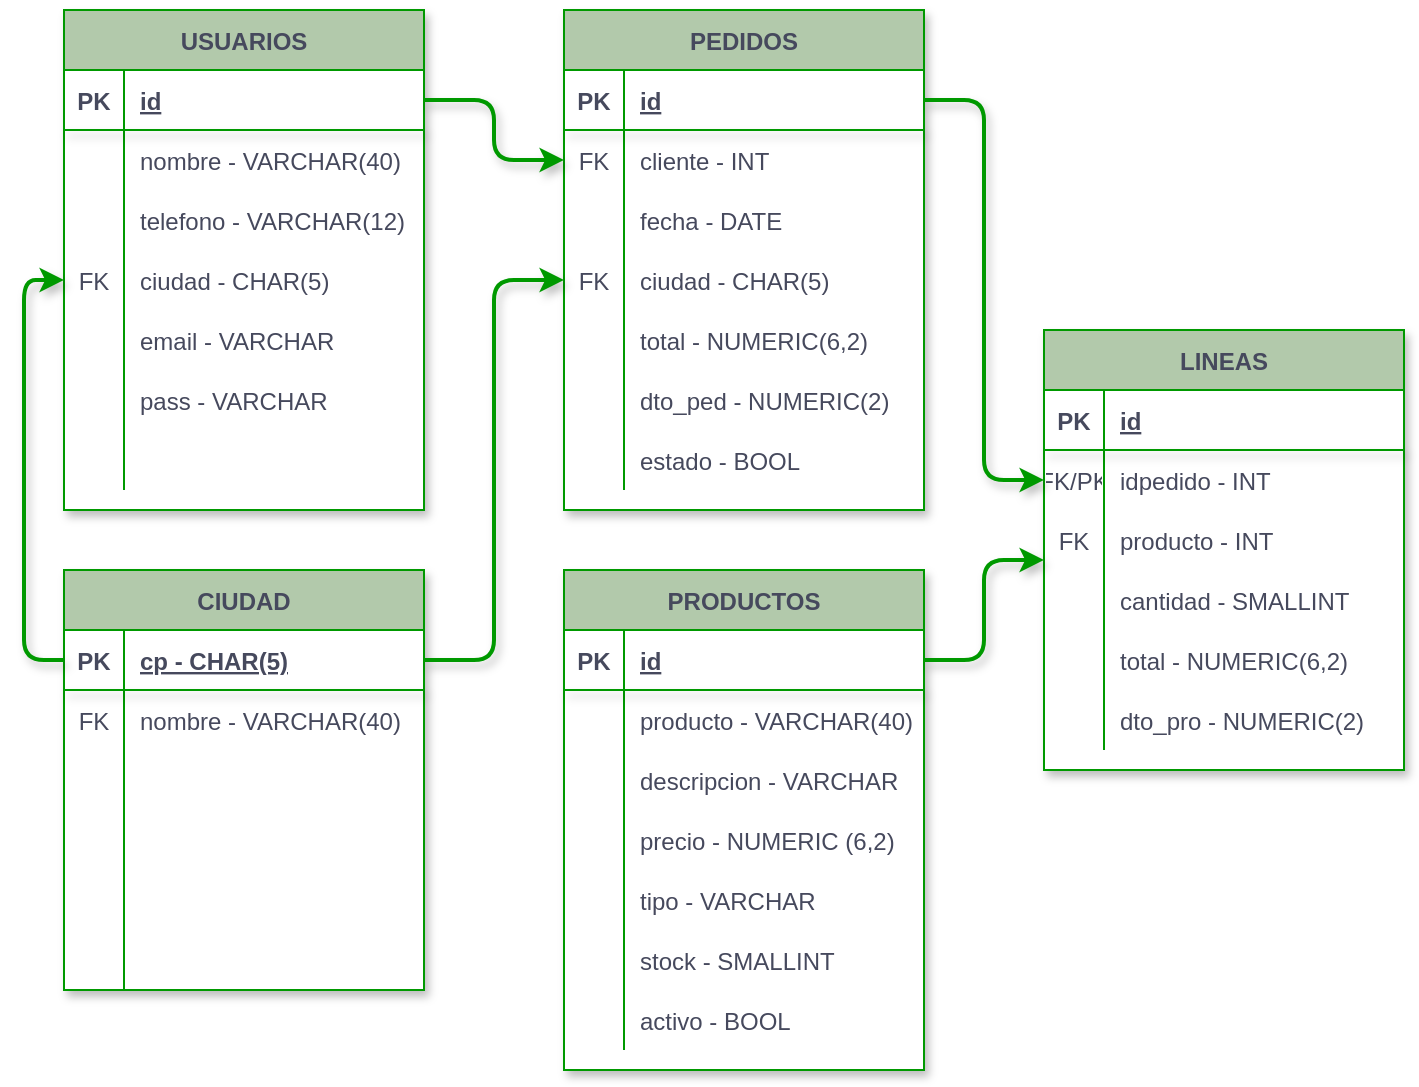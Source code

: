 <mxfile version="16.6.7" type="device"><diagram id="oaJkOfXf-FiF1P34_n-T" name="Page-1"><mxGraphModel dx="1422" dy="739" grid="1" gridSize="10" guides="1" tooltips="1" connect="1" arrows="1" fold="1" page="1" pageScale="1" pageWidth="850" pageHeight="1100" math="0" shadow="0"><root><mxCell id="0"/><mxCell id="1" parent="0"/><mxCell id="UJD6htNeHJa2KNLrI1Vi-1" value="PEDIDOS" style="shape=table;startSize=30;container=1;collapsible=1;childLayout=tableLayout;fixedRows=1;rowLines=0;fontStyle=1;align=center;resizeLast=1;fillColor=#B2C9AB;strokeColor=#009900;fontColor=#46495D;labelBackgroundColor=none;labelBorderColor=none;swimlaneFillColor=default;shadow=1;" vertex="1" parent="1"><mxGeometry x="840" y="90" width="180" height="250" as="geometry"/></mxCell><mxCell id="UJD6htNeHJa2KNLrI1Vi-2" value="" style="shape=tableRow;horizontal=0;startSize=0;swimlaneHead=0;swimlaneBody=0;fillColor=none;collapsible=0;dropTarget=0;points=[[0,0.5],[1,0.5]];portConstraint=eastwest;top=0;left=0;right=0;bottom=1;strokeColor=#009900;fontColor=#46495D;labelBackgroundColor=none;labelBorderColor=none;shadow=1;" vertex="1" parent="UJD6htNeHJa2KNLrI1Vi-1"><mxGeometry y="30" width="180" height="30" as="geometry"/></mxCell><mxCell id="UJD6htNeHJa2KNLrI1Vi-3" value="PK" style="shape=partialRectangle;connectable=0;fillColor=none;top=0;left=0;bottom=0;right=0;fontStyle=1;overflow=hidden;strokeColor=#009900;fontColor=#46495D;labelBackgroundColor=none;labelBorderColor=none;shadow=1;" vertex="1" parent="UJD6htNeHJa2KNLrI1Vi-2"><mxGeometry width="30" height="30" as="geometry"><mxRectangle width="30" height="30" as="alternateBounds"/></mxGeometry></mxCell><mxCell id="UJD6htNeHJa2KNLrI1Vi-4" value="id" style="shape=partialRectangle;connectable=0;fillColor=none;top=0;left=0;bottom=0;right=0;align=left;spacingLeft=6;fontStyle=5;overflow=hidden;strokeColor=#009900;fontColor=#46495D;labelBackgroundColor=none;labelBorderColor=none;shadow=1;" vertex="1" parent="UJD6htNeHJa2KNLrI1Vi-2"><mxGeometry x="30" width="150" height="30" as="geometry"><mxRectangle width="150" height="30" as="alternateBounds"/></mxGeometry></mxCell><mxCell id="UJD6htNeHJa2KNLrI1Vi-5" value="" style="shape=tableRow;horizontal=0;startSize=0;swimlaneHead=0;swimlaneBody=0;fillColor=none;collapsible=0;dropTarget=0;points=[[0,0.5],[1,0.5]];portConstraint=eastwest;top=0;left=0;right=0;bottom=0;strokeColor=#009900;fontColor=#46495D;labelBackgroundColor=none;labelBorderColor=none;shadow=1;" vertex="1" parent="UJD6htNeHJa2KNLrI1Vi-1"><mxGeometry y="60" width="180" height="30" as="geometry"/></mxCell><mxCell id="UJD6htNeHJa2KNLrI1Vi-6" value="FK" style="shape=partialRectangle;connectable=0;fillColor=none;top=0;left=0;bottom=0;right=0;editable=1;overflow=hidden;strokeColor=#009900;fontColor=#46495D;labelBackgroundColor=none;labelBorderColor=none;shadow=1;" vertex="1" parent="UJD6htNeHJa2KNLrI1Vi-5"><mxGeometry width="30" height="30" as="geometry"><mxRectangle width="30" height="30" as="alternateBounds"/></mxGeometry></mxCell><mxCell id="UJD6htNeHJa2KNLrI1Vi-7" value="cliente - INT" style="shape=partialRectangle;connectable=0;fillColor=none;top=0;left=0;bottom=0;right=0;align=left;spacingLeft=6;overflow=hidden;strokeColor=#009900;fontColor=#46495D;labelBackgroundColor=none;labelBorderColor=none;shadow=1;" vertex="1" parent="UJD6htNeHJa2KNLrI1Vi-5"><mxGeometry x="30" width="150" height="30" as="geometry"><mxRectangle width="150" height="30" as="alternateBounds"/></mxGeometry></mxCell><mxCell id="UJD6htNeHJa2KNLrI1Vi-8" value="" style="shape=tableRow;horizontal=0;startSize=0;swimlaneHead=0;swimlaneBody=0;fillColor=none;collapsible=0;dropTarget=0;points=[[0,0.5],[1,0.5]];portConstraint=eastwest;top=0;left=0;right=0;bottom=0;strokeColor=#009900;fontColor=#46495D;labelBackgroundColor=none;labelBorderColor=none;shadow=1;" vertex="1" parent="UJD6htNeHJa2KNLrI1Vi-1"><mxGeometry y="90" width="180" height="30" as="geometry"/></mxCell><mxCell id="UJD6htNeHJa2KNLrI1Vi-9" value="" style="shape=partialRectangle;connectable=0;fillColor=none;top=0;left=0;bottom=0;right=0;editable=1;overflow=hidden;strokeColor=#009900;fontColor=#46495D;labelBackgroundColor=none;labelBorderColor=none;shadow=1;" vertex="1" parent="UJD6htNeHJa2KNLrI1Vi-8"><mxGeometry width="30" height="30" as="geometry"><mxRectangle width="30" height="30" as="alternateBounds"/></mxGeometry></mxCell><mxCell id="UJD6htNeHJa2KNLrI1Vi-10" value="fecha - DATE" style="shape=partialRectangle;connectable=0;fillColor=none;top=0;left=0;bottom=0;right=0;align=left;spacingLeft=6;overflow=hidden;strokeColor=#009900;fontColor=#46495D;labelBackgroundColor=none;labelBorderColor=none;shadow=1;" vertex="1" parent="UJD6htNeHJa2KNLrI1Vi-8"><mxGeometry x="30" width="150" height="30" as="geometry"><mxRectangle width="150" height="30" as="alternateBounds"/></mxGeometry></mxCell><mxCell id="UJD6htNeHJa2KNLrI1Vi-17" value="" style="shape=tableRow;horizontal=0;startSize=0;swimlaneHead=0;swimlaneBody=0;fillColor=none;collapsible=0;dropTarget=0;points=[[0,0.5],[1,0.5]];portConstraint=eastwest;top=0;left=0;right=0;bottom=0;strokeColor=#009900;fontColor=#46495D;labelBackgroundColor=none;labelBorderColor=none;shadow=1;" vertex="1" parent="UJD6htNeHJa2KNLrI1Vi-1"><mxGeometry y="120" width="180" height="30" as="geometry"/></mxCell><mxCell id="UJD6htNeHJa2KNLrI1Vi-18" value="FK" style="shape=partialRectangle;connectable=0;fillColor=none;top=0;left=0;bottom=0;right=0;editable=1;overflow=hidden;strokeColor=#009900;fontColor=#46495D;labelBackgroundColor=none;labelBorderColor=none;shadow=1;" vertex="1" parent="UJD6htNeHJa2KNLrI1Vi-17"><mxGeometry width="30" height="30" as="geometry"><mxRectangle width="30" height="30" as="alternateBounds"/></mxGeometry></mxCell><mxCell id="UJD6htNeHJa2KNLrI1Vi-19" value="ciudad - CHAR(5)" style="shape=partialRectangle;connectable=0;fillColor=none;top=0;left=0;bottom=0;right=0;align=left;spacingLeft=6;overflow=hidden;strokeColor=#009900;fontColor=#46495D;labelBackgroundColor=none;labelBorderColor=none;shadow=1;" vertex="1" parent="UJD6htNeHJa2KNLrI1Vi-17"><mxGeometry x="30" width="150" height="30" as="geometry"><mxRectangle width="150" height="30" as="alternateBounds"/></mxGeometry></mxCell><mxCell id="UJD6htNeHJa2KNLrI1Vi-11" value="" style="shape=tableRow;horizontal=0;startSize=0;swimlaneHead=0;swimlaneBody=0;fillColor=none;collapsible=0;dropTarget=0;points=[[0,0.5],[1,0.5]];portConstraint=eastwest;top=0;left=0;right=0;bottom=0;strokeColor=#009900;fontColor=#46495D;labelBackgroundColor=none;labelBorderColor=none;shadow=1;" vertex="1" parent="UJD6htNeHJa2KNLrI1Vi-1"><mxGeometry y="150" width="180" height="30" as="geometry"/></mxCell><mxCell id="UJD6htNeHJa2KNLrI1Vi-12" value="" style="shape=partialRectangle;connectable=0;fillColor=none;top=0;left=0;bottom=0;right=0;editable=1;overflow=hidden;strokeColor=#009900;fontColor=#46495D;labelBackgroundColor=none;labelBorderColor=none;shadow=1;" vertex="1" parent="UJD6htNeHJa2KNLrI1Vi-11"><mxGeometry width="30" height="30" as="geometry"><mxRectangle width="30" height="30" as="alternateBounds"/></mxGeometry></mxCell><mxCell id="UJD6htNeHJa2KNLrI1Vi-13" value="total - NUMERIC(6,2)" style="shape=partialRectangle;connectable=0;fillColor=none;top=0;left=0;bottom=0;right=0;align=left;spacingLeft=6;overflow=hidden;strokeColor=#009900;fontColor=#46495D;labelBackgroundColor=none;labelBorderColor=none;shadow=1;" vertex="1" parent="UJD6htNeHJa2KNLrI1Vi-11"><mxGeometry x="30" width="150" height="30" as="geometry"><mxRectangle width="150" height="30" as="alternateBounds"/></mxGeometry></mxCell><mxCell id="UJD6htNeHJa2KNLrI1Vi-20" value="" style="shape=tableRow;horizontal=0;startSize=0;swimlaneHead=0;swimlaneBody=0;fillColor=none;collapsible=0;dropTarget=0;points=[[0,0.5],[1,0.5]];portConstraint=eastwest;top=0;left=0;right=0;bottom=0;strokeColor=#009900;fontColor=#46495D;labelBackgroundColor=none;labelBorderColor=none;shadow=1;" vertex="1" parent="UJD6htNeHJa2KNLrI1Vi-1"><mxGeometry y="180" width="180" height="30" as="geometry"/></mxCell><mxCell id="UJD6htNeHJa2KNLrI1Vi-21" value="" style="shape=partialRectangle;connectable=0;fillColor=none;top=0;left=0;bottom=0;right=0;editable=1;overflow=hidden;strokeColor=#009900;fontColor=#46495D;labelBackgroundColor=none;labelBorderColor=none;shadow=1;" vertex="1" parent="UJD6htNeHJa2KNLrI1Vi-20"><mxGeometry width="30" height="30" as="geometry"><mxRectangle width="30" height="30" as="alternateBounds"/></mxGeometry></mxCell><mxCell id="UJD6htNeHJa2KNLrI1Vi-22" value="dto_ped - NUMERIC(2)" style="shape=partialRectangle;connectable=0;fillColor=none;top=0;left=0;bottom=0;right=0;align=left;spacingLeft=6;overflow=hidden;strokeColor=#009900;fontColor=#46495D;labelBackgroundColor=none;labelBorderColor=none;shadow=1;" vertex="1" parent="UJD6htNeHJa2KNLrI1Vi-20"><mxGeometry x="30" width="150" height="30" as="geometry"><mxRectangle width="150" height="30" as="alternateBounds"/></mxGeometry></mxCell><mxCell id="UJD6htNeHJa2KNLrI1Vi-14" value="" style="shape=tableRow;horizontal=0;startSize=0;swimlaneHead=0;swimlaneBody=0;fillColor=none;collapsible=0;dropTarget=0;points=[[0,0.5],[1,0.5]];portConstraint=eastwest;top=0;left=0;right=0;bottom=0;strokeColor=#009900;fontColor=#46495D;labelBackgroundColor=none;labelBorderColor=none;shadow=1;" vertex="1" parent="UJD6htNeHJa2KNLrI1Vi-1"><mxGeometry y="210" width="180" height="30" as="geometry"/></mxCell><mxCell id="UJD6htNeHJa2KNLrI1Vi-15" value="" style="shape=partialRectangle;connectable=0;fillColor=none;top=0;left=0;bottom=0;right=0;editable=1;overflow=hidden;strokeColor=#009900;fontColor=#46495D;labelBackgroundColor=none;labelBorderColor=none;shadow=1;" vertex="1" parent="UJD6htNeHJa2KNLrI1Vi-14"><mxGeometry width="30" height="30" as="geometry"><mxRectangle width="30" height="30" as="alternateBounds"/></mxGeometry></mxCell><mxCell id="UJD6htNeHJa2KNLrI1Vi-16" value="estado - BOOL" style="shape=partialRectangle;connectable=0;fillColor=none;top=0;left=0;bottom=0;right=0;align=left;spacingLeft=6;overflow=hidden;strokeColor=#009900;fontColor=#46495D;labelBackgroundColor=none;labelBorderColor=none;shadow=1;" vertex="1" parent="UJD6htNeHJa2KNLrI1Vi-14"><mxGeometry x="30" width="150" height="30" as="geometry"><mxRectangle width="150" height="30" as="alternateBounds"/></mxGeometry></mxCell><mxCell id="UJD6htNeHJa2KNLrI1Vi-46" value="LINEAS" style="shape=table;startSize=30;container=1;collapsible=1;childLayout=tableLayout;fixedRows=1;rowLines=0;fontStyle=1;align=center;resizeLast=1;fillColor=#B2C9AB;strokeColor=#009900;fontColor=#46495D;labelBackgroundColor=none;labelBorderColor=none;swimlaneFillColor=default;shadow=1;" vertex="1" parent="1"><mxGeometry x="1080" y="250" width="180" height="220" as="geometry"><mxRectangle x="1080" y="260" width="80" height="30" as="alternateBounds"/></mxGeometry></mxCell><mxCell id="UJD6htNeHJa2KNLrI1Vi-47" value="" style="shape=tableRow;horizontal=0;startSize=0;swimlaneHead=0;swimlaneBody=0;fillColor=none;collapsible=0;dropTarget=0;points=[[0,0.5],[1,0.5]];portConstraint=eastwest;top=0;left=0;right=0;bottom=1;strokeColor=#009900;fontColor=#46495D;labelBackgroundColor=none;labelBorderColor=none;shadow=1;" vertex="1" parent="UJD6htNeHJa2KNLrI1Vi-46"><mxGeometry y="30" width="180" height="30" as="geometry"/></mxCell><mxCell id="UJD6htNeHJa2KNLrI1Vi-48" value="PK" style="shape=partialRectangle;connectable=0;fillColor=none;top=0;left=0;bottom=0;right=0;fontStyle=1;overflow=hidden;strokeColor=#009900;fontColor=#46495D;labelBackgroundColor=none;labelBorderColor=none;shadow=1;" vertex="1" parent="UJD6htNeHJa2KNLrI1Vi-47"><mxGeometry width="30" height="30" as="geometry"><mxRectangle width="30" height="30" as="alternateBounds"/></mxGeometry></mxCell><mxCell id="UJD6htNeHJa2KNLrI1Vi-49" value="id" style="shape=partialRectangle;connectable=0;fillColor=none;top=0;left=0;bottom=0;right=0;align=left;spacingLeft=6;fontStyle=5;overflow=hidden;strokeColor=#009900;fontColor=#46495D;labelBackgroundColor=none;labelBorderColor=none;shadow=1;" vertex="1" parent="UJD6htNeHJa2KNLrI1Vi-47"><mxGeometry x="30" width="150" height="30" as="geometry"><mxRectangle width="150" height="30" as="alternateBounds"/></mxGeometry></mxCell><mxCell id="UJD6htNeHJa2KNLrI1Vi-50" value="" style="shape=tableRow;horizontal=0;startSize=0;swimlaneHead=0;swimlaneBody=0;fillColor=none;collapsible=0;dropTarget=0;points=[[0,0.5],[1,0.5]];portConstraint=eastwest;top=0;left=0;right=0;bottom=0;strokeColor=#009900;fontColor=#46495D;labelBackgroundColor=none;labelBorderColor=none;shadow=1;" vertex="1" parent="UJD6htNeHJa2KNLrI1Vi-46"><mxGeometry y="60" width="180" height="30" as="geometry"/></mxCell><mxCell id="UJD6htNeHJa2KNLrI1Vi-51" value="FK/PK" style="shape=partialRectangle;connectable=0;fillColor=none;top=0;left=0;bottom=0;right=0;editable=1;overflow=hidden;strokeColor=#009900;fontColor=#46495D;labelBackgroundColor=none;labelBorderColor=none;shadow=1;" vertex="1" parent="UJD6htNeHJa2KNLrI1Vi-50"><mxGeometry width="30" height="30" as="geometry"><mxRectangle width="30" height="30" as="alternateBounds"/></mxGeometry></mxCell><mxCell id="UJD6htNeHJa2KNLrI1Vi-52" value="idpedido - INT" style="shape=partialRectangle;connectable=0;fillColor=none;top=0;left=0;bottom=0;right=0;align=left;spacingLeft=6;overflow=hidden;strokeColor=#009900;fontColor=#46495D;labelBackgroundColor=none;labelBorderColor=none;shadow=1;" vertex="1" parent="UJD6htNeHJa2KNLrI1Vi-50"><mxGeometry x="30" width="150" height="30" as="geometry"><mxRectangle width="150" height="30" as="alternateBounds"/></mxGeometry></mxCell><mxCell id="UJD6htNeHJa2KNLrI1Vi-53" value="" style="shape=tableRow;horizontal=0;startSize=0;swimlaneHead=0;swimlaneBody=0;fillColor=none;collapsible=0;dropTarget=0;points=[[0,0.5],[1,0.5]];portConstraint=eastwest;top=0;left=0;right=0;bottom=0;strokeColor=#009900;fontColor=#46495D;labelBackgroundColor=none;labelBorderColor=none;shadow=1;" vertex="1" parent="UJD6htNeHJa2KNLrI1Vi-46"><mxGeometry y="90" width="180" height="30" as="geometry"/></mxCell><mxCell id="UJD6htNeHJa2KNLrI1Vi-54" value="FK" style="shape=partialRectangle;connectable=0;fillColor=none;top=0;left=0;bottom=0;right=0;editable=1;overflow=hidden;strokeColor=#009900;fontColor=#46495D;labelBackgroundColor=none;labelBorderColor=none;shadow=1;" vertex="1" parent="UJD6htNeHJa2KNLrI1Vi-53"><mxGeometry width="30" height="30" as="geometry"><mxRectangle width="30" height="30" as="alternateBounds"/></mxGeometry></mxCell><mxCell id="UJD6htNeHJa2KNLrI1Vi-55" value="producto - INT" style="shape=partialRectangle;connectable=0;fillColor=none;top=0;left=0;bottom=0;right=0;align=left;spacingLeft=6;overflow=hidden;strokeColor=#009900;fontColor=#46495D;labelBackgroundColor=none;labelBorderColor=none;shadow=1;" vertex="1" parent="UJD6htNeHJa2KNLrI1Vi-53"><mxGeometry x="30" width="150" height="30" as="geometry"><mxRectangle width="150" height="30" as="alternateBounds"/></mxGeometry></mxCell><mxCell id="UJD6htNeHJa2KNLrI1Vi-56" value="" style="shape=tableRow;horizontal=0;startSize=0;swimlaneHead=0;swimlaneBody=0;fillColor=none;collapsible=0;dropTarget=0;points=[[0,0.5],[1,0.5]];portConstraint=eastwest;top=0;left=0;right=0;bottom=0;strokeColor=#009900;fontColor=#46495D;labelBackgroundColor=none;labelBorderColor=none;shadow=1;" vertex="1" parent="UJD6htNeHJa2KNLrI1Vi-46"><mxGeometry y="120" width="180" height="30" as="geometry"/></mxCell><mxCell id="UJD6htNeHJa2KNLrI1Vi-57" value="" style="shape=partialRectangle;connectable=0;fillColor=none;top=0;left=0;bottom=0;right=0;editable=1;overflow=hidden;strokeColor=#009900;fontColor=#46495D;labelBackgroundColor=none;labelBorderColor=none;shadow=1;" vertex="1" parent="UJD6htNeHJa2KNLrI1Vi-56"><mxGeometry width="30" height="30" as="geometry"><mxRectangle width="30" height="30" as="alternateBounds"/></mxGeometry></mxCell><mxCell id="UJD6htNeHJa2KNLrI1Vi-58" value="cantidad - SMALLINT" style="shape=partialRectangle;connectable=0;fillColor=none;top=0;left=0;bottom=0;right=0;align=left;spacingLeft=6;overflow=hidden;strokeColor=#009900;fontColor=#46495D;labelBackgroundColor=none;labelBorderColor=none;shadow=1;" vertex="1" parent="UJD6htNeHJa2KNLrI1Vi-56"><mxGeometry x="30" width="150" height="30" as="geometry"><mxRectangle width="150" height="30" as="alternateBounds"/></mxGeometry></mxCell><mxCell id="UJD6htNeHJa2KNLrI1Vi-59" value="" style="shape=tableRow;horizontal=0;startSize=0;swimlaneHead=0;swimlaneBody=0;fillColor=none;collapsible=0;dropTarget=0;points=[[0,0.5],[1,0.5]];portConstraint=eastwest;top=0;left=0;right=0;bottom=0;strokeColor=#009900;fontColor=#46495D;labelBackgroundColor=none;labelBorderColor=none;shadow=1;" vertex="1" parent="UJD6htNeHJa2KNLrI1Vi-46"><mxGeometry y="150" width="180" height="30" as="geometry"/></mxCell><mxCell id="UJD6htNeHJa2KNLrI1Vi-60" value="" style="shape=partialRectangle;connectable=0;fillColor=none;top=0;left=0;bottom=0;right=0;editable=1;overflow=hidden;strokeColor=#009900;fontColor=#46495D;labelBackgroundColor=none;labelBorderColor=none;shadow=1;" vertex="1" parent="UJD6htNeHJa2KNLrI1Vi-59"><mxGeometry width="30" height="30" as="geometry"><mxRectangle width="30" height="30" as="alternateBounds"/></mxGeometry></mxCell><mxCell id="UJD6htNeHJa2KNLrI1Vi-61" value="total - NUMERIC(6,2)" style="shape=partialRectangle;connectable=0;fillColor=none;top=0;left=0;bottom=0;right=0;align=left;spacingLeft=6;overflow=hidden;strokeColor=#009900;fontColor=#46495D;labelBackgroundColor=none;labelBorderColor=none;shadow=1;" vertex="1" parent="UJD6htNeHJa2KNLrI1Vi-59"><mxGeometry x="30" width="150" height="30" as="geometry"><mxRectangle width="150" height="30" as="alternateBounds"/></mxGeometry></mxCell><mxCell id="UJD6htNeHJa2KNLrI1Vi-112" value="" style="shape=tableRow;horizontal=0;startSize=0;swimlaneHead=0;swimlaneBody=0;fillColor=none;collapsible=0;dropTarget=0;points=[[0,0.5],[1,0.5]];portConstraint=eastwest;top=0;left=0;right=0;bottom=0;strokeColor=#009900;fontColor=#46495D;labelBackgroundColor=none;labelBorderColor=none;shadow=1;" vertex="1" parent="UJD6htNeHJa2KNLrI1Vi-46"><mxGeometry y="180" width="180" height="30" as="geometry"/></mxCell><mxCell id="UJD6htNeHJa2KNLrI1Vi-113" value="" style="shape=partialRectangle;connectable=0;fillColor=none;top=0;left=0;bottom=0;right=0;editable=1;overflow=hidden;strokeColor=#009900;fontColor=#46495D;labelBackgroundColor=none;labelBorderColor=none;shadow=1;" vertex="1" parent="UJD6htNeHJa2KNLrI1Vi-112"><mxGeometry width="30" height="30" as="geometry"><mxRectangle width="30" height="30" as="alternateBounds"/></mxGeometry></mxCell><mxCell id="UJD6htNeHJa2KNLrI1Vi-114" value="dto_pro - NUMERIC(2)" style="shape=partialRectangle;connectable=0;fillColor=none;top=0;left=0;bottom=0;right=0;align=left;spacingLeft=6;overflow=hidden;strokeColor=#009900;fontColor=#46495D;labelBackgroundColor=none;labelBorderColor=none;shadow=1;" vertex="1" parent="UJD6htNeHJa2KNLrI1Vi-112"><mxGeometry x="30" width="150" height="30" as="geometry"><mxRectangle width="150" height="30" as="alternateBounds"/></mxGeometry></mxCell><mxCell id="UJD6htNeHJa2KNLrI1Vi-68" value="USUARIOS" style="shape=table;startSize=30;container=1;collapsible=1;childLayout=tableLayout;fixedRows=1;rowLines=0;fontStyle=1;align=center;resizeLast=1;fillColor=#B2C9AB;strokeColor=#009900;fontColor=#46495D;labelBackgroundColor=none;labelBorderColor=none;swimlaneFillColor=default;shadow=1;" vertex="1" parent="1"><mxGeometry x="590" y="90" width="180" height="250" as="geometry"/></mxCell><mxCell id="UJD6htNeHJa2KNLrI1Vi-69" value="" style="shape=tableRow;horizontal=0;startSize=0;swimlaneHead=0;swimlaneBody=0;fillColor=none;collapsible=0;dropTarget=0;points=[[0,0.5],[1,0.5]];portConstraint=eastwest;top=0;left=0;right=0;bottom=1;strokeColor=#009900;fontColor=#46495D;labelBackgroundColor=none;labelBorderColor=none;shadow=1;" vertex="1" parent="UJD6htNeHJa2KNLrI1Vi-68"><mxGeometry y="30" width="180" height="30" as="geometry"/></mxCell><mxCell id="UJD6htNeHJa2KNLrI1Vi-70" value="PK" style="shape=partialRectangle;connectable=0;fillColor=none;top=0;left=0;bottom=0;right=0;fontStyle=1;overflow=hidden;strokeColor=#009900;fontColor=#46495D;labelBackgroundColor=none;labelBorderColor=none;shadow=1;" vertex="1" parent="UJD6htNeHJa2KNLrI1Vi-69"><mxGeometry width="30" height="30" as="geometry"><mxRectangle width="30" height="30" as="alternateBounds"/></mxGeometry></mxCell><mxCell id="UJD6htNeHJa2KNLrI1Vi-71" value="id" style="shape=partialRectangle;connectable=0;fillColor=none;top=0;left=0;bottom=0;right=0;align=left;spacingLeft=6;fontStyle=5;overflow=hidden;strokeColor=#009900;fontColor=#46495D;labelBackgroundColor=none;labelBorderColor=none;shadow=1;" vertex="1" parent="UJD6htNeHJa2KNLrI1Vi-69"><mxGeometry x="30" width="150" height="30" as="geometry"><mxRectangle width="150" height="30" as="alternateBounds"/></mxGeometry></mxCell><mxCell id="UJD6htNeHJa2KNLrI1Vi-72" value="" style="shape=tableRow;horizontal=0;startSize=0;swimlaneHead=0;swimlaneBody=0;fillColor=none;collapsible=0;dropTarget=0;points=[[0,0.5],[1,0.5]];portConstraint=eastwest;top=0;left=0;right=0;bottom=0;strokeColor=#009900;fontColor=#46495D;labelBackgroundColor=none;labelBorderColor=none;shadow=1;" vertex="1" parent="UJD6htNeHJa2KNLrI1Vi-68"><mxGeometry y="60" width="180" height="30" as="geometry"/></mxCell><mxCell id="UJD6htNeHJa2KNLrI1Vi-73" value="" style="shape=partialRectangle;connectable=0;fillColor=none;top=0;left=0;bottom=0;right=0;editable=1;overflow=hidden;strokeColor=#009900;fontColor=#46495D;labelBackgroundColor=none;labelBorderColor=none;shadow=1;" vertex="1" parent="UJD6htNeHJa2KNLrI1Vi-72"><mxGeometry width="30" height="30" as="geometry"><mxRectangle width="30" height="30" as="alternateBounds"/></mxGeometry></mxCell><mxCell id="UJD6htNeHJa2KNLrI1Vi-74" value="nombre - VARCHAR(40)" style="shape=partialRectangle;connectable=0;fillColor=none;top=0;left=0;bottom=0;right=0;align=left;spacingLeft=6;overflow=hidden;strokeColor=#009900;fontColor=#46495D;labelBackgroundColor=none;labelBorderColor=none;shadow=1;" vertex="1" parent="UJD6htNeHJa2KNLrI1Vi-72"><mxGeometry x="30" width="150" height="30" as="geometry"><mxRectangle width="150" height="30" as="alternateBounds"/></mxGeometry></mxCell><mxCell id="UJD6htNeHJa2KNLrI1Vi-75" value="" style="shape=tableRow;horizontal=0;startSize=0;swimlaneHead=0;swimlaneBody=0;fillColor=none;collapsible=0;dropTarget=0;points=[[0,0.5],[1,0.5]];portConstraint=eastwest;top=0;left=0;right=0;bottom=0;strokeColor=#009900;fontColor=#46495D;labelBackgroundColor=none;labelBorderColor=none;shadow=1;" vertex="1" parent="UJD6htNeHJa2KNLrI1Vi-68"><mxGeometry y="90" width="180" height="30" as="geometry"/></mxCell><mxCell id="UJD6htNeHJa2KNLrI1Vi-76" value="" style="shape=partialRectangle;connectable=0;fillColor=none;top=0;left=0;bottom=0;right=0;editable=1;overflow=hidden;strokeColor=#009900;fontColor=#46495D;labelBackgroundColor=none;labelBorderColor=none;shadow=1;" vertex="1" parent="UJD6htNeHJa2KNLrI1Vi-75"><mxGeometry width="30" height="30" as="geometry"><mxRectangle width="30" height="30" as="alternateBounds"/></mxGeometry></mxCell><mxCell id="UJD6htNeHJa2KNLrI1Vi-77" value="telefono - VARCHAR(12)" style="shape=partialRectangle;connectable=0;fillColor=none;top=0;left=0;bottom=0;right=0;align=left;spacingLeft=6;overflow=hidden;strokeColor=#009900;fontColor=#46495D;labelBackgroundColor=none;labelBorderColor=none;shadow=1;" vertex="1" parent="UJD6htNeHJa2KNLrI1Vi-75"><mxGeometry x="30" width="150" height="30" as="geometry"><mxRectangle width="150" height="30" as="alternateBounds"/></mxGeometry></mxCell><mxCell id="UJD6htNeHJa2KNLrI1Vi-78" value="" style="shape=tableRow;horizontal=0;startSize=0;swimlaneHead=0;swimlaneBody=0;fillColor=none;collapsible=0;dropTarget=0;points=[[0,0.5],[1,0.5]];portConstraint=eastwest;top=0;left=0;right=0;bottom=0;strokeColor=#009900;fontColor=#46495D;labelBackgroundColor=none;labelBorderColor=none;shadow=1;" vertex="1" parent="UJD6htNeHJa2KNLrI1Vi-68"><mxGeometry y="120" width="180" height="30" as="geometry"/></mxCell><mxCell id="UJD6htNeHJa2KNLrI1Vi-79" value="FK" style="shape=partialRectangle;connectable=0;fillColor=none;top=0;left=0;bottom=0;right=0;editable=1;overflow=hidden;strokeColor=#009900;fontColor=#46495D;labelBackgroundColor=none;labelBorderColor=none;shadow=1;" vertex="1" parent="UJD6htNeHJa2KNLrI1Vi-78"><mxGeometry width="30" height="30" as="geometry"><mxRectangle width="30" height="30" as="alternateBounds"/></mxGeometry></mxCell><mxCell id="UJD6htNeHJa2KNLrI1Vi-80" value="ciudad - CHAR(5)" style="shape=partialRectangle;connectable=0;fillColor=none;top=0;left=0;bottom=0;right=0;align=left;spacingLeft=6;overflow=hidden;strokeColor=#009900;fontColor=#46495D;labelBackgroundColor=none;labelBorderColor=none;shadow=1;" vertex="1" parent="UJD6htNeHJa2KNLrI1Vi-78"><mxGeometry x="30" width="150" height="30" as="geometry"><mxRectangle width="150" height="30" as="alternateBounds"/></mxGeometry></mxCell><mxCell id="UJD6htNeHJa2KNLrI1Vi-81" value="" style="shape=tableRow;horizontal=0;startSize=0;swimlaneHead=0;swimlaneBody=0;fillColor=none;collapsible=0;dropTarget=0;points=[[0,0.5],[1,0.5]];portConstraint=eastwest;top=0;left=0;right=0;bottom=0;strokeColor=#009900;fontColor=#46495D;labelBackgroundColor=none;labelBorderColor=none;shadow=1;" vertex="1" parent="UJD6htNeHJa2KNLrI1Vi-68"><mxGeometry y="150" width="180" height="30" as="geometry"/></mxCell><mxCell id="UJD6htNeHJa2KNLrI1Vi-82" value="" style="shape=partialRectangle;connectable=0;fillColor=none;top=0;left=0;bottom=0;right=0;editable=1;overflow=hidden;strokeColor=#009900;fontColor=#46495D;labelBackgroundColor=none;labelBorderColor=none;shadow=1;" vertex="1" parent="UJD6htNeHJa2KNLrI1Vi-81"><mxGeometry width="30" height="30" as="geometry"><mxRectangle width="30" height="30" as="alternateBounds"/></mxGeometry></mxCell><mxCell id="UJD6htNeHJa2KNLrI1Vi-83" value="email - VARCHAR" style="shape=partialRectangle;connectable=0;fillColor=none;top=0;left=0;bottom=0;right=0;align=left;spacingLeft=6;overflow=hidden;strokeColor=#009900;fontColor=#46495D;labelBackgroundColor=none;labelBorderColor=none;shadow=1;" vertex="1" parent="UJD6htNeHJa2KNLrI1Vi-81"><mxGeometry x="30" width="150" height="30" as="geometry"><mxRectangle width="150" height="30" as="alternateBounds"/></mxGeometry></mxCell><mxCell id="UJD6htNeHJa2KNLrI1Vi-84" value="" style="shape=tableRow;horizontal=0;startSize=0;swimlaneHead=0;swimlaneBody=0;fillColor=none;collapsible=0;dropTarget=0;points=[[0,0.5],[1,0.5]];portConstraint=eastwest;top=0;left=0;right=0;bottom=0;strokeColor=#009900;fontColor=#46495D;labelBackgroundColor=none;labelBorderColor=none;shadow=1;" vertex="1" parent="UJD6htNeHJa2KNLrI1Vi-68"><mxGeometry y="180" width="180" height="30" as="geometry"/></mxCell><mxCell id="UJD6htNeHJa2KNLrI1Vi-85" value="" style="shape=partialRectangle;connectable=0;fillColor=none;top=0;left=0;bottom=0;right=0;editable=1;overflow=hidden;strokeColor=#009900;fontColor=#46495D;labelBackgroundColor=none;labelBorderColor=none;shadow=1;" vertex="1" parent="UJD6htNeHJa2KNLrI1Vi-84"><mxGeometry width="30" height="30" as="geometry"><mxRectangle width="30" height="30" as="alternateBounds"/></mxGeometry></mxCell><mxCell id="UJD6htNeHJa2KNLrI1Vi-86" value="pass - VARCHAR" style="shape=partialRectangle;connectable=0;fillColor=none;top=0;left=0;bottom=0;right=0;align=left;spacingLeft=6;overflow=hidden;strokeColor=#009900;fontColor=#46495D;labelBackgroundColor=none;labelBorderColor=none;shadow=1;" vertex="1" parent="UJD6htNeHJa2KNLrI1Vi-84"><mxGeometry x="30" width="150" height="30" as="geometry"><mxRectangle width="150" height="30" as="alternateBounds"/></mxGeometry></mxCell><mxCell id="UJD6htNeHJa2KNLrI1Vi-87" value="" style="shape=tableRow;horizontal=0;startSize=0;swimlaneHead=0;swimlaneBody=0;fillColor=none;collapsible=0;dropTarget=0;points=[[0,0.5],[1,0.5]];portConstraint=eastwest;top=0;left=0;right=0;bottom=0;strokeColor=#009900;fontColor=#46495D;labelBackgroundColor=none;labelBorderColor=none;shadow=1;" vertex="1" parent="UJD6htNeHJa2KNLrI1Vi-68"><mxGeometry y="210" width="180" height="30" as="geometry"/></mxCell><mxCell id="UJD6htNeHJa2KNLrI1Vi-88" value="" style="shape=partialRectangle;connectable=0;fillColor=none;top=0;left=0;bottom=0;right=0;editable=1;overflow=hidden;strokeColor=#009900;fontColor=#46495D;labelBackgroundColor=none;labelBorderColor=none;shadow=1;" vertex="1" parent="UJD6htNeHJa2KNLrI1Vi-87"><mxGeometry width="30" height="30" as="geometry"><mxRectangle width="30" height="30" as="alternateBounds"/></mxGeometry></mxCell><mxCell id="UJD6htNeHJa2KNLrI1Vi-89" value="" style="shape=partialRectangle;connectable=0;fillColor=none;top=0;left=0;bottom=0;right=0;align=left;spacingLeft=6;overflow=hidden;strokeColor=#009900;fontColor=#46495D;labelBackgroundColor=none;labelBorderColor=none;shadow=1;" vertex="1" parent="UJD6htNeHJa2KNLrI1Vi-87"><mxGeometry x="30" width="150" height="30" as="geometry"><mxRectangle width="150" height="30" as="alternateBounds"/></mxGeometry></mxCell><mxCell id="UJD6htNeHJa2KNLrI1Vi-90" value="PRODUCTOS" style="shape=table;startSize=30;container=1;collapsible=1;childLayout=tableLayout;fixedRows=1;rowLines=0;fontStyle=1;align=center;resizeLast=1;fillColor=#B2C9AB;strokeColor=#009900;fontColor=#46495D;labelBackgroundColor=none;labelBorderColor=none;swimlaneFillColor=default;shadow=1;" vertex="1" parent="1"><mxGeometry x="840" y="370" width="180" height="250" as="geometry"/></mxCell><mxCell id="UJD6htNeHJa2KNLrI1Vi-91" value="" style="shape=tableRow;horizontal=0;startSize=0;swimlaneHead=0;swimlaneBody=0;fillColor=none;collapsible=0;dropTarget=0;points=[[0,0.5],[1,0.5]];portConstraint=eastwest;top=0;left=0;right=0;bottom=1;strokeColor=#009900;fontColor=#46495D;labelBackgroundColor=none;labelBorderColor=none;shadow=1;" vertex="1" parent="UJD6htNeHJa2KNLrI1Vi-90"><mxGeometry y="30" width="180" height="30" as="geometry"/></mxCell><mxCell id="UJD6htNeHJa2KNLrI1Vi-92" value="PK" style="shape=partialRectangle;connectable=0;fillColor=none;top=0;left=0;bottom=0;right=0;fontStyle=1;overflow=hidden;strokeColor=#009900;fontColor=#46495D;labelBackgroundColor=none;labelBorderColor=none;shadow=1;" vertex="1" parent="UJD6htNeHJa2KNLrI1Vi-91"><mxGeometry width="30" height="30" as="geometry"><mxRectangle width="30" height="30" as="alternateBounds"/></mxGeometry></mxCell><mxCell id="UJD6htNeHJa2KNLrI1Vi-93" value="id" style="shape=partialRectangle;connectable=0;fillColor=none;top=0;left=0;bottom=0;right=0;align=left;spacingLeft=6;fontStyle=5;overflow=hidden;strokeColor=#009900;fontColor=#46495D;labelBackgroundColor=none;labelBorderColor=none;shadow=1;" vertex="1" parent="UJD6htNeHJa2KNLrI1Vi-91"><mxGeometry x="30" width="150" height="30" as="geometry"><mxRectangle width="150" height="30" as="alternateBounds"/></mxGeometry></mxCell><mxCell id="UJD6htNeHJa2KNLrI1Vi-94" value="" style="shape=tableRow;horizontal=0;startSize=0;swimlaneHead=0;swimlaneBody=0;fillColor=none;collapsible=0;dropTarget=0;points=[[0,0.5],[1,0.5]];portConstraint=eastwest;top=0;left=0;right=0;bottom=0;strokeColor=#009900;fontColor=#46495D;labelBackgroundColor=none;labelBorderColor=none;shadow=1;" vertex="1" parent="UJD6htNeHJa2KNLrI1Vi-90"><mxGeometry y="60" width="180" height="30" as="geometry"/></mxCell><mxCell id="UJD6htNeHJa2KNLrI1Vi-95" value="" style="shape=partialRectangle;connectable=0;fillColor=none;top=0;left=0;bottom=0;right=0;editable=1;overflow=hidden;strokeColor=#009900;fontColor=#46495D;labelBackgroundColor=none;labelBorderColor=none;shadow=1;" vertex="1" parent="UJD6htNeHJa2KNLrI1Vi-94"><mxGeometry width="30" height="30" as="geometry"><mxRectangle width="30" height="30" as="alternateBounds"/></mxGeometry></mxCell><mxCell id="UJD6htNeHJa2KNLrI1Vi-96" value="producto - VARCHAR(40)" style="shape=partialRectangle;connectable=0;fillColor=none;top=0;left=0;bottom=0;right=0;align=left;spacingLeft=6;overflow=hidden;strokeColor=#009900;fontColor=#46495D;labelBackgroundColor=none;labelBorderColor=none;shadow=1;" vertex="1" parent="UJD6htNeHJa2KNLrI1Vi-94"><mxGeometry x="30" width="150" height="30" as="geometry"><mxRectangle width="150" height="30" as="alternateBounds"/></mxGeometry></mxCell><mxCell id="UJD6htNeHJa2KNLrI1Vi-97" value="" style="shape=tableRow;horizontal=0;startSize=0;swimlaneHead=0;swimlaneBody=0;fillColor=none;collapsible=0;dropTarget=0;points=[[0,0.5],[1,0.5]];portConstraint=eastwest;top=0;left=0;right=0;bottom=0;strokeColor=#009900;fontColor=#46495D;labelBackgroundColor=none;labelBorderColor=none;shadow=1;" vertex="1" parent="UJD6htNeHJa2KNLrI1Vi-90"><mxGeometry y="90" width="180" height="30" as="geometry"/></mxCell><mxCell id="UJD6htNeHJa2KNLrI1Vi-98" value="" style="shape=partialRectangle;connectable=0;fillColor=none;top=0;left=0;bottom=0;right=0;editable=1;overflow=hidden;strokeColor=#009900;fontColor=#46495D;labelBackgroundColor=none;labelBorderColor=none;shadow=1;" vertex="1" parent="UJD6htNeHJa2KNLrI1Vi-97"><mxGeometry width="30" height="30" as="geometry"><mxRectangle width="30" height="30" as="alternateBounds"/></mxGeometry></mxCell><mxCell id="UJD6htNeHJa2KNLrI1Vi-99" value="descripcion - VARCHAR" style="shape=partialRectangle;connectable=0;fillColor=none;top=0;left=0;bottom=0;right=0;align=left;spacingLeft=6;overflow=hidden;strokeColor=#009900;fontColor=#46495D;labelBackgroundColor=none;labelBorderColor=none;shadow=1;" vertex="1" parent="UJD6htNeHJa2KNLrI1Vi-97"><mxGeometry x="30" width="150" height="30" as="geometry"><mxRectangle width="150" height="30" as="alternateBounds"/></mxGeometry></mxCell><mxCell id="UJD6htNeHJa2KNLrI1Vi-100" value="" style="shape=tableRow;horizontal=0;startSize=0;swimlaneHead=0;swimlaneBody=0;fillColor=none;collapsible=0;dropTarget=0;points=[[0,0.5],[1,0.5]];portConstraint=eastwest;top=0;left=0;right=0;bottom=0;strokeColor=#009900;fontColor=#46495D;labelBackgroundColor=none;labelBorderColor=none;shadow=1;" vertex="1" parent="UJD6htNeHJa2KNLrI1Vi-90"><mxGeometry y="120" width="180" height="30" as="geometry"/></mxCell><mxCell id="UJD6htNeHJa2KNLrI1Vi-101" value="" style="shape=partialRectangle;connectable=0;fillColor=none;top=0;left=0;bottom=0;right=0;editable=1;overflow=hidden;strokeColor=#009900;fontColor=#46495D;labelBackgroundColor=none;labelBorderColor=none;shadow=1;" vertex="1" parent="UJD6htNeHJa2KNLrI1Vi-100"><mxGeometry width="30" height="30" as="geometry"><mxRectangle width="30" height="30" as="alternateBounds"/></mxGeometry></mxCell><mxCell id="UJD6htNeHJa2KNLrI1Vi-102" value="precio - NUMERIC (6,2)" style="shape=partialRectangle;connectable=0;fillColor=none;top=0;left=0;bottom=0;right=0;align=left;spacingLeft=6;overflow=hidden;strokeColor=#009900;fontColor=#46495D;labelBackgroundColor=none;labelBorderColor=none;shadow=1;" vertex="1" parent="UJD6htNeHJa2KNLrI1Vi-100"><mxGeometry x="30" width="150" height="30" as="geometry"><mxRectangle width="150" height="30" as="alternateBounds"/></mxGeometry></mxCell><mxCell id="UJD6htNeHJa2KNLrI1Vi-103" value="" style="shape=tableRow;horizontal=0;startSize=0;swimlaneHead=0;swimlaneBody=0;fillColor=none;collapsible=0;dropTarget=0;points=[[0,0.5],[1,0.5]];portConstraint=eastwest;top=0;left=0;right=0;bottom=0;strokeColor=#009900;fontColor=#46495D;labelBackgroundColor=none;labelBorderColor=none;shadow=1;" vertex="1" parent="UJD6htNeHJa2KNLrI1Vi-90"><mxGeometry y="150" width="180" height="30" as="geometry"/></mxCell><mxCell id="UJD6htNeHJa2KNLrI1Vi-104" value="" style="shape=partialRectangle;connectable=0;fillColor=none;top=0;left=0;bottom=0;right=0;editable=1;overflow=hidden;strokeColor=#009900;fontColor=#46495D;labelBackgroundColor=none;labelBorderColor=none;shadow=1;" vertex="1" parent="UJD6htNeHJa2KNLrI1Vi-103"><mxGeometry width="30" height="30" as="geometry"><mxRectangle width="30" height="30" as="alternateBounds"/></mxGeometry></mxCell><mxCell id="UJD6htNeHJa2KNLrI1Vi-105" value="tipo - VARCHAR" style="shape=partialRectangle;connectable=0;fillColor=none;top=0;left=0;bottom=0;right=0;align=left;spacingLeft=6;overflow=hidden;strokeColor=#009900;fontColor=#46495D;labelBackgroundColor=none;labelBorderColor=none;shadow=1;" vertex="1" parent="UJD6htNeHJa2KNLrI1Vi-103"><mxGeometry x="30" width="150" height="30" as="geometry"><mxRectangle width="150" height="30" as="alternateBounds"/></mxGeometry></mxCell><mxCell id="UJD6htNeHJa2KNLrI1Vi-106" value="" style="shape=tableRow;horizontal=0;startSize=0;swimlaneHead=0;swimlaneBody=0;fillColor=none;collapsible=0;dropTarget=0;points=[[0,0.5],[1,0.5]];portConstraint=eastwest;top=0;left=0;right=0;bottom=0;strokeColor=#009900;fontColor=#46495D;labelBackgroundColor=none;labelBorderColor=none;shadow=1;" vertex="1" parent="UJD6htNeHJa2KNLrI1Vi-90"><mxGeometry y="180" width="180" height="30" as="geometry"/></mxCell><mxCell id="UJD6htNeHJa2KNLrI1Vi-107" value="" style="shape=partialRectangle;connectable=0;fillColor=none;top=0;left=0;bottom=0;right=0;editable=1;overflow=hidden;strokeColor=#009900;fontColor=#46495D;labelBackgroundColor=none;labelBorderColor=none;shadow=1;" vertex="1" parent="UJD6htNeHJa2KNLrI1Vi-106"><mxGeometry width="30" height="30" as="geometry"><mxRectangle width="30" height="30" as="alternateBounds"/></mxGeometry></mxCell><mxCell id="UJD6htNeHJa2KNLrI1Vi-108" value="stock - SMALLINT" style="shape=partialRectangle;connectable=0;fillColor=none;top=0;left=0;bottom=0;right=0;align=left;spacingLeft=6;overflow=hidden;strokeColor=#009900;fontColor=#46495D;labelBackgroundColor=none;labelBorderColor=none;shadow=1;" vertex="1" parent="UJD6htNeHJa2KNLrI1Vi-106"><mxGeometry x="30" width="150" height="30" as="geometry"><mxRectangle width="150" height="30" as="alternateBounds"/></mxGeometry></mxCell><mxCell id="UJD6htNeHJa2KNLrI1Vi-109" value="" style="shape=tableRow;horizontal=0;startSize=0;swimlaneHead=0;swimlaneBody=0;fillColor=none;collapsible=0;dropTarget=0;points=[[0,0.5],[1,0.5]];portConstraint=eastwest;top=0;left=0;right=0;bottom=0;strokeColor=#009900;fontColor=#46495D;labelBackgroundColor=none;labelBorderColor=none;shadow=1;" vertex="1" parent="UJD6htNeHJa2KNLrI1Vi-90"><mxGeometry y="210" width="180" height="30" as="geometry"/></mxCell><mxCell id="UJD6htNeHJa2KNLrI1Vi-110" value="" style="shape=partialRectangle;connectable=0;fillColor=none;top=0;left=0;bottom=0;right=0;editable=1;overflow=hidden;strokeColor=#009900;fontColor=#46495D;labelBackgroundColor=none;labelBorderColor=none;shadow=1;" vertex="1" parent="UJD6htNeHJa2KNLrI1Vi-109"><mxGeometry width="30" height="30" as="geometry"><mxRectangle width="30" height="30" as="alternateBounds"/></mxGeometry></mxCell><mxCell id="UJD6htNeHJa2KNLrI1Vi-111" value="activo - BOOL" style="shape=partialRectangle;connectable=0;fillColor=none;top=0;left=0;bottom=0;right=0;align=left;spacingLeft=6;overflow=hidden;strokeColor=#009900;fontColor=#46495D;labelBackgroundColor=none;labelBorderColor=none;shadow=1;" vertex="1" parent="UJD6htNeHJa2KNLrI1Vi-109"><mxGeometry x="30" width="150" height="30" as="geometry"><mxRectangle width="150" height="30" as="alternateBounds"/></mxGeometry></mxCell><mxCell id="UJD6htNeHJa2KNLrI1Vi-115" value="CIUDAD" style="shape=table;startSize=30;container=1;collapsible=1;childLayout=tableLayout;fixedRows=1;rowLines=0;fontStyle=1;align=center;resizeLast=1;fillColor=#B2C9AB;strokeColor=#009900;fontColor=#46495D;direction=east;flipV=0;flipH=0;gradientColor=none;swimlaneFillColor=default;swimlaneLine=1;rounded=0;shadow=1;sketch=0;labelBackgroundColor=none;labelBorderColor=none;" vertex="1" parent="1"><mxGeometry x="590" y="370" width="180" height="210" as="geometry"><mxRectangle x="1080" y="260" width="80" height="30" as="alternateBounds"/></mxGeometry></mxCell><mxCell id="UJD6htNeHJa2KNLrI1Vi-116" value="" style="shape=tableRow;horizontal=0;startSize=0;swimlaneHead=0;swimlaneBody=0;fillColor=none;collapsible=0;dropTarget=0;points=[[0,0.5],[1,0.5]];portConstraint=eastwest;top=0;left=0;right=0;bottom=1;strokeColor=#009900;fontColor=#46495D;labelBackgroundColor=none;labelBorderColor=none;shadow=1;" vertex="1" parent="UJD6htNeHJa2KNLrI1Vi-115"><mxGeometry y="30" width="180" height="30" as="geometry"/></mxCell><mxCell id="UJD6htNeHJa2KNLrI1Vi-117" value="PK" style="shape=partialRectangle;connectable=0;fillColor=none;top=0;left=0;bottom=0;right=0;fontStyle=1;overflow=hidden;strokeColor=#009900;fontColor=#46495D;labelBackgroundColor=none;labelBorderColor=none;shadow=1;" vertex="1" parent="UJD6htNeHJa2KNLrI1Vi-116"><mxGeometry width="30" height="30" as="geometry"><mxRectangle width="30" height="30" as="alternateBounds"/></mxGeometry></mxCell><mxCell id="UJD6htNeHJa2KNLrI1Vi-118" value="cp - CHAR(5)" style="shape=partialRectangle;connectable=0;fillColor=none;top=0;left=0;bottom=0;right=0;align=left;spacingLeft=6;fontStyle=5;overflow=hidden;strokeColor=#009900;fontColor=#46495D;labelBackgroundColor=none;labelBorderColor=none;shadow=1;" vertex="1" parent="UJD6htNeHJa2KNLrI1Vi-116"><mxGeometry x="30" width="150" height="30" as="geometry"><mxRectangle width="150" height="30" as="alternateBounds"/></mxGeometry></mxCell><mxCell id="UJD6htNeHJa2KNLrI1Vi-119" value="" style="shape=tableRow;horizontal=0;startSize=0;swimlaneHead=0;swimlaneBody=0;fillColor=none;collapsible=0;dropTarget=0;points=[[0,0.5],[1,0.5]];portConstraint=eastwest;top=0;left=0;right=0;bottom=0;strokeColor=#009900;fontColor=#46495D;labelBackgroundColor=none;labelBorderColor=none;shadow=1;" vertex="1" parent="UJD6htNeHJa2KNLrI1Vi-115"><mxGeometry y="60" width="180" height="30" as="geometry"/></mxCell><mxCell id="UJD6htNeHJa2KNLrI1Vi-120" value="FK" style="shape=partialRectangle;connectable=0;fillColor=none;top=0;left=0;bottom=0;right=0;editable=1;overflow=hidden;strokeColor=#009900;fontColor=#46495D;labelBackgroundColor=none;labelBorderColor=none;shadow=1;" vertex="1" parent="UJD6htNeHJa2KNLrI1Vi-119"><mxGeometry width="30" height="30" as="geometry"><mxRectangle width="30" height="30" as="alternateBounds"/></mxGeometry></mxCell><mxCell id="UJD6htNeHJa2KNLrI1Vi-121" value="nombre - VARCHAR(40)" style="shape=partialRectangle;connectable=0;fillColor=none;top=0;left=0;bottom=0;right=0;align=left;spacingLeft=6;overflow=hidden;strokeColor=#009900;fontColor=#46495D;labelBackgroundColor=none;labelBorderColor=none;shadow=1;" vertex="1" parent="UJD6htNeHJa2KNLrI1Vi-119"><mxGeometry x="30" width="150" height="30" as="geometry"><mxRectangle width="150" height="30" as="alternateBounds"/></mxGeometry></mxCell><mxCell id="UJD6htNeHJa2KNLrI1Vi-122" value="" style="shape=tableRow;horizontal=0;startSize=0;swimlaneHead=0;swimlaneBody=0;fillColor=none;collapsible=0;dropTarget=0;points=[[0,0.5],[1,0.5]];portConstraint=eastwest;top=0;left=0;right=0;bottom=0;strokeColor=#009900;fontColor=#46495D;labelBackgroundColor=none;labelBorderColor=none;shadow=1;" vertex="1" parent="UJD6htNeHJa2KNLrI1Vi-115"><mxGeometry y="90" width="180" height="30" as="geometry"/></mxCell><mxCell id="UJD6htNeHJa2KNLrI1Vi-123" value="" style="shape=partialRectangle;connectable=0;fillColor=none;top=0;left=0;bottom=0;right=0;editable=1;overflow=hidden;strokeColor=#009900;fontColor=#46495D;labelBackgroundColor=none;labelBorderColor=none;shadow=1;" vertex="1" parent="UJD6htNeHJa2KNLrI1Vi-122"><mxGeometry width="30" height="30" as="geometry"><mxRectangle width="30" height="30" as="alternateBounds"/></mxGeometry></mxCell><mxCell id="UJD6htNeHJa2KNLrI1Vi-124" value="" style="shape=partialRectangle;connectable=0;fillColor=none;top=0;left=0;bottom=0;right=0;align=left;spacingLeft=6;overflow=hidden;strokeColor=#009900;fontColor=#46495D;labelBackgroundColor=none;labelBorderColor=none;shadow=1;" vertex="1" parent="UJD6htNeHJa2KNLrI1Vi-122"><mxGeometry x="30" width="150" height="30" as="geometry"><mxRectangle width="150" height="30" as="alternateBounds"/></mxGeometry></mxCell><mxCell id="UJD6htNeHJa2KNLrI1Vi-125" value="" style="shape=tableRow;horizontal=0;startSize=0;swimlaneHead=0;swimlaneBody=0;fillColor=none;collapsible=0;dropTarget=0;points=[[0,0.5],[1,0.5]];portConstraint=eastwest;top=0;left=0;right=0;bottom=0;strokeColor=#009900;fontColor=#46495D;labelBackgroundColor=none;labelBorderColor=none;shadow=1;" vertex="1" parent="UJD6htNeHJa2KNLrI1Vi-115"><mxGeometry y="120" width="180" height="30" as="geometry"/></mxCell><mxCell id="UJD6htNeHJa2KNLrI1Vi-126" value="" style="shape=partialRectangle;connectable=0;fillColor=none;top=0;left=0;bottom=0;right=0;editable=1;overflow=hidden;strokeColor=#009900;fontColor=#46495D;labelBackgroundColor=none;labelBorderColor=none;shadow=1;" vertex="1" parent="UJD6htNeHJa2KNLrI1Vi-125"><mxGeometry width="30" height="30" as="geometry"><mxRectangle width="30" height="30" as="alternateBounds"/></mxGeometry></mxCell><mxCell id="UJD6htNeHJa2KNLrI1Vi-127" value="" style="shape=partialRectangle;connectable=0;fillColor=none;top=0;left=0;bottom=0;right=0;align=left;spacingLeft=6;overflow=hidden;strokeColor=#009900;fontColor=#46495D;labelBackgroundColor=none;labelBorderColor=none;shadow=1;" vertex="1" parent="UJD6htNeHJa2KNLrI1Vi-125"><mxGeometry x="30" width="150" height="30" as="geometry"><mxRectangle width="150" height="30" as="alternateBounds"/></mxGeometry></mxCell><mxCell id="UJD6htNeHJa2KNLrI1Vi-128" value="" style="shape=tableRow;horizontal=0;startSize=0;swimlaneHead=0;swimlaneBody=0;fillColor=none;collapsible=0;dropTarget=0;points=[[0,0.5],[1,0.5]];portConstraint=eastwest;top=0;left=0;right=0;bottom=0;strokeColor=#009900;fontColor=#46495D;labelBackgroundColor=none;labelBorderColor=none;shadow=1;" vertex="1" parent="UJD6htNeHJa2KNLrI1Vi-115"><mxGeometry y="150" width="180" height="30" as="geometry"/></mxCell><mxCell id="UJD6htNeHJa2KNLrI1Vi-129" value="" style="shape=partialRectangle;connectable=0;fillColor=none;top=0;left=0;bottom=0;right=0;editable=1;overflow=hidden;strokeColor=#009900;fontColor=#46495D;labelBackgroundColor=none;labelBorderColor=none;shadow=1;" vertex="1" parent="UJD6htNeHJa2KNLrI1Vi-128"><mxGeometry width="30" height="30" as="geometry"><mxRectangle width="30" height="30" as="alternateBounds"/></mxGeometry></mxCell><mxCell id="UJD6htNeHJa2KNLrI1Vi-130" value="" style="shape=partialRectangle;connectable=0;fillColor=none;top=0;left=0;bottom=0;right=0;align=left;spacingLeft=6;overflow=hidden;strokeColor=#009900;fontColor=#46495D;labelBackgroundColor=none;labelBorderColor=none;shadow=1;" vertex="1" parent="UJD6htNeHJa2KNLrI1Vi-128"><mxGeometry x="30" width="150" height="30" as="geometry"><mxRectangle width="150" height="30" as="alternateBounds"/></mxGeometry></mxCell><mxCell id="UJD6htNeHJa2KNLrI1Vi-131" value="" style="shape=tableRow;horizontal=0;startSize=0;swimlaneHead=0;swimlaneBody=0;fillColor=none;collapsible=0;dropTarget=0;points=[[0,0.5],[1,0.5]];portConstraint=eastwest;top=0;left=0;right=0;bottom=0;strokeColor=#009900;fontColor=#46495D;labelBackgroundColor=none;labelBorderColor=none;shadow=1;" vertex="1" parent="UJD6htNeHJa2KNLrI1Vi-115"><mxGeometry y="180" width="180" height="30" as="geometry"/></mxCell><mxCell id="UJD6htNeHJa2KNLrI1Vi-132" value="" style="shape=partialRectangle;connectable=0;fillColor=none;top=0;left=0;bottom=0;right=0;editable=1;overflow=hidden;strokeColor=#009900;fontColor=#46495D;labelBackgroundColor=none;labelBorderColor=none;shadow=1;" vertex="1" parent="UJD6htNeHJa2KNLrI1Vi-131"><mxGeometry width="30" height="30" as="geometry"><mxRectangle width="30" height="30" as="alternateBounds"/></mxGeometry></mxCell><mxCell id="UJD6htNeHJa2KNLrI1Vi-133" value="" style="shape=partialRectangle;connectable=0;fillColor=none;top=0;left=0;bottom=0;right=0;align=left;spacingLeft=6;overflow=hidden;strokeColor=#009900;fontColor=#46495D;labelBackgroundColor=none;labelBorderColor=none;shadow=1;" vertex="1" parent="UJD6htNeHJa2KNLrI1Vi-131"><mxGeometry x="30" width="150" height="30" as="geometry"><mxRectangle width="150" height="30" as="alternateBounds"/></mxGeometry></mxCell><mxCell id="UJD6htNeHJa2KNLrI1Vi-134" style="edgeStyle=orthogonalEdgeStyle;curved=0;rounded=1;sketch=0;orthogonalLoop=1;jettySize=auto;html=1;exitX=1;exitY=0.5;exitDx=0;exitDy=0;entryX=0;entryY=0.833;entryDx=0;entryDy=0;entryPerimeter=0;fontColor=#46495D;strokeColor=#009900;fillColor=#B2C9AB;labelBackgroundColor=none;labelBorderColor=none;strokeWidth=2;shadow=1;" edge="1" parent="1" source="UJD6htNeHJa2KNLrI1Vi-91" target="UJD6htNeHJa2KNLrI1Vi-53"><mxGeometry relative="1" as="geometry"/></mxCell><mxCell id="UJD6htNeHJa2KNLrI1Vi-135" style="edgeStyle=orthogonalEdgeStyle;curved=0;rounded=1;sketch=0;orthogonalLoop=1;jettySize=auto;html=1;exitX=1;exitY=0.5;exitDx=0;exitDy=0;entryX=0;entryY=0.5;entryDx=0;entryDy=0;fontColor=#46495D;strokeColor=#009900;fillColor=#B2C9AB;labelBackgroundColor=none;labelBorderColor=none;strokeWidth=2;shadow=1;" edge="1" parent="1" source="UJD6htNeHJa2KNLrI1Vi-2" target="UJD6htNeHJa2KNLrI1Vi-50"><mxGeometry relative="1" as="geometry"/></mxCell><mxCell id="UJD6htNeHJa2KNLrI1Vi-144" style="edgeStyle=orthogonalEdgeStyle;curved=0;rounded=1;sketch=0;orthogonalLoop=1;jettySize=auto;html=1;exitX=0;exitY=0.5;exitDx=0;exitDy=0;entryX=0;entryY=0.5;entryDx=0;entryDy=0;fontColor=#46495D;strokeColor=#009900;fillColor=#B2C9AB;labelBackgroundColor=none;labelBorderColor=none;strokeWidth=2;shadow=1;" edge="1" parent="1" source="UJD6htNeHJa2KNLrI1Vi-116" target="UJD6htNeHJa2KNLrI1Vi-78"><mxGeometry relative="1" as="geometry"/></mxCell><mxCell id="UJD6htNeHJa2KNLrI1Vi-145" style="edgeStyle=orthogonalEdgeStyle;curved=0;rounded=1;sketch=0;orthogonalLoop=1;jettySize=auto;html=1;exitX=1;exitY=0.5;exitDx=0;exitDy=0;entryX=0;entryY=0.5;entryDx=0;entryDy=0;fontColor=#46495D;strokeColor=#009900;fillColor=#B2C9AB;labelBackgroundColor=none;labelBorderColor=none;strokeWidth=2;shadow=1;" edge="1" parent="1" source="UJD6htNeHJa2KNLrI1Vi-116" target="UJD6htNeHJa2KNLrI1Vi-17"><mxGeometry relative="1" as="geometry"/></mxCell><mxCell id="UJD6htNeHJa2KNLrI1Vi-146" style="edgeStyle=orthogonalEdgeStyle;curved=0;rounded=1;sketch=0;orthogonalLoop=1;jettySize=auto;html=1;exitX=1;exitY=0.5;exitDx=0;exitDy=0;entryX=0;entryY=0.5;entryDx=0;entryDy=0;fontColor=#46495D;strokeColor=#009900;fillColor=#B2C9AB;labelBackgroundColor=none;labelBorderColor=none;strokeWidth=2;shadow=1;" edge="1" parent="1" source="UJD6htNeHJa2KNLrI1Vi-69" target="UJD6htNeHJa2KNLrI1Vi-5"><mxGeometry relative="1" as="geometry"/></mxCell></root></mxGraphModel></diagram></mxfile>